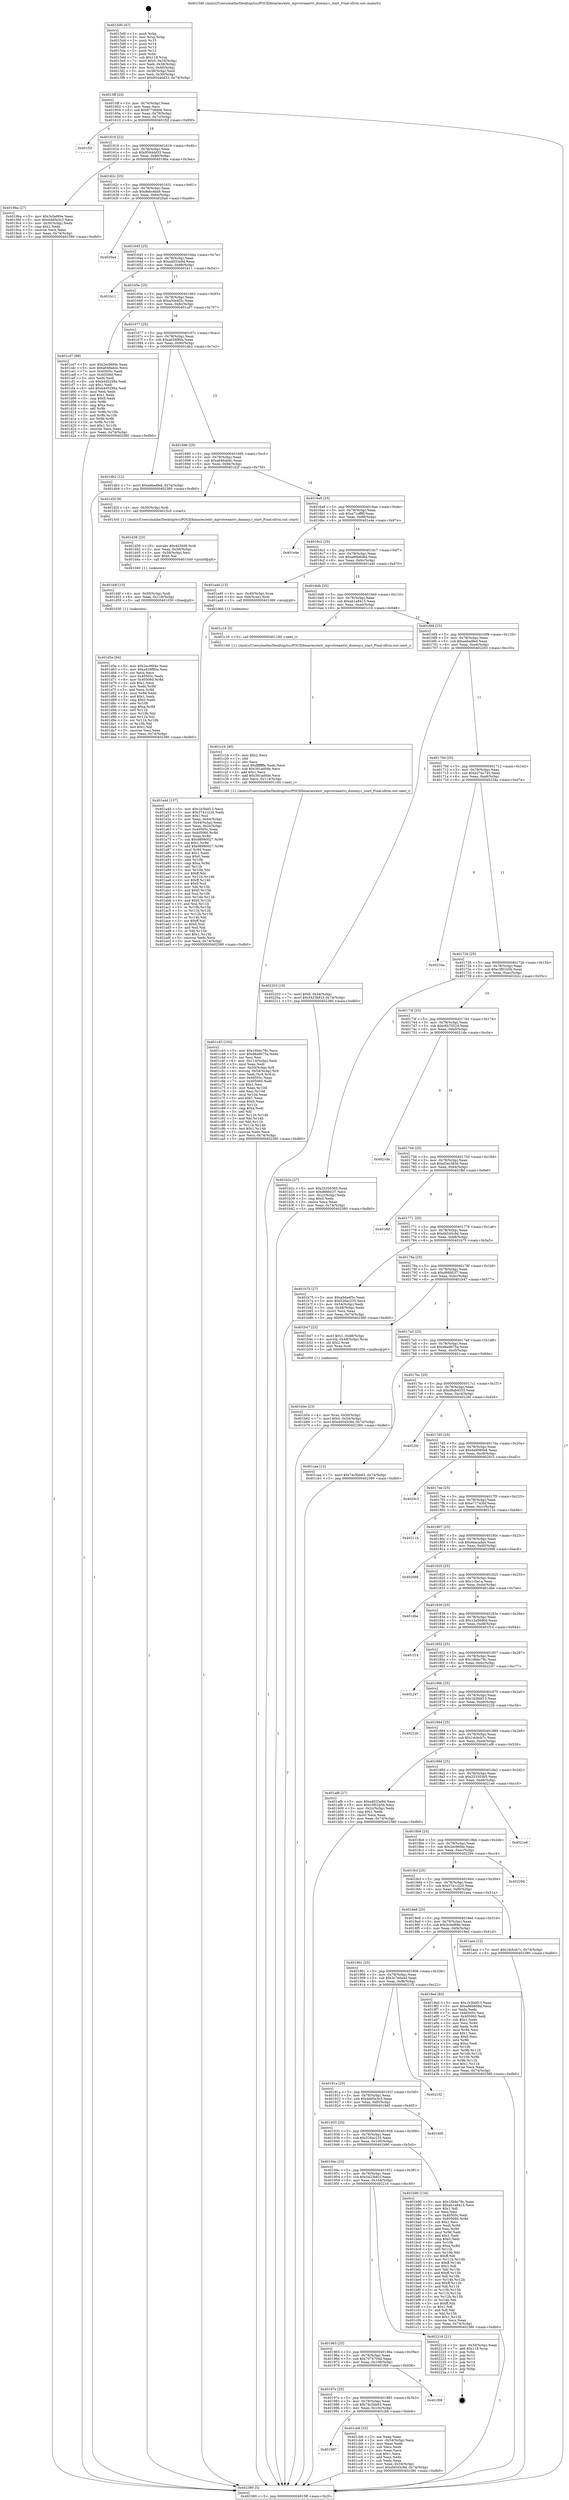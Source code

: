 digraph "0x4015d0" {
  label = "0x4015d0 (/mnt/c/Users/mathe/Desktop/tcc/POCII/binaries/extr_mpvstreamtvi_dummy.c_start_Final-ollvm.out::main(0))"
  labelloc = "t"
  node[shape=record]

  Entry [label="",width=0.3,height=0.3,shape=circle,fillcolor=black,style=filled]
  "0x4015ff" [label="{
     0x4015ff [23]\l
     | [instrs]\l
     &nbsp;&nbsp;0x4015ff \<+3\>: mov -0x74(%rbp),%eax\l
     &nbsp;&nbsp;0x401602 \<+2\>: mov %eax,%ecx\l
     &nbsp;&nbsp;0x401604 \<+6\>: sub $0x877dfd66,%ecx\l
     &nbsp;&nbsp;0x40160a \<+3\>: mov %eax,-0x78(%rbp)\l
     &nbsp;&nbsp;0x40160d \<+3\>: mov %ecx,-0x7c(%rbp)\l
     &nbsp;&nbsp;0x401610 \<+6\>: je 0000000000401f2f \<main+0x95f\>\l
  }"]
  "0x401f2f" [label="{
     0x401f2f\l
  }", style=dashed]
  "0x401616" [label="{
     0x401616 [22]\l
     | [instrs]\l
     &nbsp;&nbsp;0x401616 \<+5\>: jmp 000000000040161b \<main+0x4b\>\l
     &nbsp;&nbsp;0x40161b \<+3\>: mov -0x78(%rbp),%eax\l
     &nbsp;&nbsp;0x40161e \<+5\>: sub $0x9544dd33,%eax\l
     &nbsp;&nbsp;0x401623 \<+3\>: mov %eax,-0x80(%rbp)\l
     &nbsp;&nbsp;0x401626 \<+6\>: je 00000000004019ba \<main+0x3ea\>\l
  }"]
  Exit [label="",width=0.3,height=0.3,shape=circle,fillcolor=black,style=filled,peripheries=2]
  "0x4019ba" [label="{
     0x4019ba [27]\l
     | [instrs]\l
     &nbsp;&nbsp;0x4019ba \<+5\>: mov $0x3c0ef69e,%eax\l
     &nbsp;&nbsp;0x4019bf \<+5\>: mov $0x4dd5e3c3,%ecx\l
     &nbsp;&nbsp;0x4019c4 \<+3\>: mov -0x30(%rbp),%edx\l
     &nbsp;&nbsp;0x4019c7 \<+3\>: cmp $0x2,%edx\l
     &nbsp;&nbsp;0x4019ca \<+3\>: cmovne %ecx,%eax\l
     &nbsp;&nbsp;0x4019cd \<+3\>: mov %eax,-0x74(%rbp)\l
     &nbsp;&nbsp;0x4019d0 \<+5\>: jmp 0000000000402380 \<main+0xdb0\>\l
  }"]
  "0x40162c" [label="{
     0x40162c [25]\l
     | [instrs]\l
     &nbsp;&nbsp;0x40162c \<+5\>: jmp 0000000000401631 \<main+0x61\>\l
     &nbsp;&nbsp;0x401631 \<+3\>: mov -0x78(%rbp),%eax\l
     &nbsp;&nbsp;0x401634 \<+5\>: sub $0x9ebceba9,%eax\l
     &nbsp;&nbsp;0x401639 \<+6\>: mov %eax,-0x84(%rbp)\l
     &nbsp;&nbsp;0x40163f \<+6\>: je 00000000004020a4 \<main+0xad4\>\l
  }"]
  "0x402380" [label="{
     0x402380 [5]\l
     | [instrs]\l
     &nbsp;&nbsp;0x402380 \<+5\>: jmp 00000000004015ff \<main+0x2f\>\l
  }"]
  "0x4015d0" [label="{
     0x4015d0 [47]\l
     | [instrs]\l
     &nbsp;&nbsp;0x4015d0 \<+1\>: push %rbp\l
     &nbsp;&nbsp;0x4015d1 \<+3\>: mov %rsp,%rbp\l
     &nbsp;&nbsp;0x4015d4 \<+2\>: push %r15\l
     &nbsp;&nbsp;0x4015d6 \<+2\>: push %r14\l
     &nbsp;&nbsp;0x4015d8 \<+2\>: push %r13\l
     &nbsp;&nbsp;0x4015da \<+2\>: push %r12\l
     &nbsp;&nbsp;0x4015dc \<+1\>: push %rbx\l
     &nbsp;&nbsp;0x4015dd \<+7\>: sub $0x118,%rsp\l
     &nbsp;&nbsp;0x4015e4 \<+7\>: movl $0x0,-0x34(%rbp)\l
     &nbsp;&nbsp;0x4015eb \<+3\>: mov %edi,-0x38(%rbp)\l
     &nbsp;&nbsp;0x4015ee \<+4\>: mov %rsi,-0x40(%rbp)\l
     &nbsp;&nbsp;0x4015f2 \<+3\>: mov -0x38(%rbp),%edi\l
     &nbsp;&nbsp;0x4015f5 \<+3\>: mov %edi,-0x30(%rbp)\l
     &nbsp;&nbsp;0x4015f8 \<+7\>: movl $0x9544dd33,-0x74(%rbp)\l
  }"]
  "0x401d5e" [label="{
     0x401d5e [84]\l
     | [instrs]\l
     &nbsp;&nbsp;0x401d5e \<+5\>: mov $0x2ec96f4e,%eax\l
     &nbsp;&nbsp;0x401d63 \<+5\>: mov $0xa628f80a,%esi\l
     &nbsp;&nbsp;0x401d68 \<+2\>: xor %ecx,%ecx\l
     &nbsp;&nbsp;0x401d6a \<+7\>: mov 0x40505c,%edx\l
     &nbsp;&nbsp;0x401d71 \<+8\>: mov 0x405060,%r8d\l
     &nbsp;&nbsp;0x401d79 \<+3\>: sub $0x1,%ecx\l
     &nbsp;&nbsp;0x401d7c \<+3\>: mov %edx,%r9d\l
     &nbsp;&nbsp;0x401d7f \<+3\>: add %ecx,%r9d\l
     &nbsp;&nbsp;0x401d82 \<+4\>: imul %r9d,%edx\l
     &nbsp;&nbsp;0x401d86 \<+3\>: and $0x1,%edx\l
     &nbsp;&nbsp;0x401d89 \<+3\>: cmp $0x0,%edx\l
     &nbsp;&nbsp;0x401d8c \<+4\>: sete %r10b\l
     &nbsp;&nbsp;0x401d90 \<+4\>: cmp $0xa,%r8d\l
     &nbsp;&nbsp;0x401d94 \<+4\>: setl %r11b\l
     &nbsp;&nbsp;0x401d98 \<+3\>: mov %r10b,%bl\l
     &nbsp;&nbsp;0x401d9b \<+3\>: and %r11b,%bl\l
     &nbsp;&nbsp;0x401d9e \<+3\>: xor %r11b,%r10b\l
     &nbsp;&nbsp;0x401da1 \<+3\>: or %r10b,%bl\l
     &nbsp;&nbsp;0x401da4 \<+3\>: test $0x1,%bl\l
     &nbsp;&nbsp;0x401da7 \<+3\>: cmovne %esi,%eax\l
     &nbsp;&nbsp;0x401daa \<+3\>: mov %eax,-0x74(%rbp)\l
     &nbsp;&nbsp;0x401dad \<+5\>: jmp 0000000000402380 \<main+0xdb0\>\l
  }"]
  "0x4020a4" [label="{
     0x4020a4\l
  }", style=dashed]
  "0x401645" [label="{
     0x401645 [25]\l
     | [instrs]\l
     &nbsp;&nbsp;0x401645 \<+5\>: jmp 000000000040164a \<main+0x7a\>\l
     &nbsp;&nbsp;0x40164a \<+3\>: mov -0x78(%rbp),%eax\l
     &nbsp;&nbsp;0x40164d \<+5\>: sub $0xa4033e9d,%eax\l
     &nbsp;&nbsp;0x401652 \<+6\>: mov %eax,-0x88(%rbp)\l
     &nbsp;&nbsp;0x401658 \<+6\>: je 0000000000401b11 \<main+0x541\>\l
  }"]
  "0x401d4f" [label="{
     0x401d4f [15]\l
     | [instrs]\l
     &nbsp;&nbsp;0x401d4f \<+4\>: mov -0x50(%rbp),%rdi\l
     &nbsp;&nbsp;0x401d53 \<+6\>: mov %eax,-0x118(%rbp)\l
     &nbsp;&nbsp;0x401d59 \<+5\>: call 0000000000401030 \<free@plt\>\l
     | [calls]\l
     &nbsp;&nbsp;0x401030 \{1\} (unknown)\l
  }"]
  "0x401b11" [label="{
     0x401b11\l
  }", style=dashed]
  "0x40165e" [label="{
     0x40165e [25]\l
     | [instrs]\l
     &nbsp;&nbsp;0x40165e \<+5\>: jmp 0000000000401663 \<main+0x93\>\l
     &nbsp;&nbsp;0x401663 \<+3\>: mov -0x78(%rbp),%eax\l
     &nbsp;&nbsp;0x401666 \<+5\>: sub $0xa5da4f3c,%eax\l
     &nbsp;&nbsp;0x40166b \<+6\>: mov %eax,-0x8c(%rbp)\l
     &nbsp;&nbsp;0x401671 \<+6\>: je 0000000000401cd7 \<main+0x707\>\l
  }"]
  "0x401d38" [label="{
     0x401d38 [23]\l
     | [instrs]\l
     &nbsp;&nbsp;0x401d38 \<+10\>: movabs $0x4030d6,%rdi\l
     &nbsp;&nbsp;0x401d42 \<+3\>: mov %eax,-0x58(%rbp)\l
     &nbsp;&nbsp;0x401d45 \<+3\>: mov -0x58(%rbp),%esi\l
     &nbsp;&nbsp;0x401d48 \<+2\>: mov $0x0,%al\l
     &nbsp;&nbsp;0x401d4a \<+5\>: call 0000000000401040 \<printf@plt\>\l
     | [calls]\l
     &nbsp;&nbsp;0x401040 \{1\} (unknown)\l
  }"]
  "0x401cd7" [label="{
     0x401cd7 [88]\l
     | [instrs]\l
     &nbsp;&nbsp;0x401cd7 \<+5\>: mov $0x2ec96f4e,%eax\l
     &nbsp;&nbsp;0x401cdc \<+5\>: mov $0xa646abdc,%ecx\l
     &nbsp;&nbsp;0x401ce1 \<+7\>: mov 0x40505c,%edx\l
     &nbsp;&nbsp;0x401ce8 \<+7\>: mov 0x405060,%esi\l
     &nbsp;&nbsp;0x401cef \<+2\>: mov %edx,%edi\l
     &nbsp;&nbsp;0x401cf1 \<+6\>: sub $0xb4d5298a,%edi\l
     &nbsp;&nbsp;0x401cf7 \<+3\>: sub $0x1,%edi\l
     &nbsp;&nbsp;0x401cfa \<+6\>: add $0xb4d5298a,%edi\l
     &nbsp;&nbsp;0x401d00 \<+3\>: imul %edi,%edx\l
     &nbsp;&nbsp;0x401d03 \<+3\>: and $0x1,%edx\l
     &nbsp;&nbsp;0x401d06 \<+3\>: cmp $0x0,%edx\l
     &nbsp;&nbsp;0x401d09 \<+4\>: sete %r8b\l
     &nbsp;&nbsp;0x401d0d \<+3\>: cmp $0xa,%esi\l
     &nbsp;&nbsp;0x401d10 \<+4\>: setl %r9b\l
     &nbsp;&nbsp;0x401d14 \<+3\>: mov %r8b,%r10b\l
     &nbsp;&nbsp;0x401d17 \<+3\>: and %r9b,%r10b\l
     &nbsp;&nbsp;0x401d1a \<+3\>: xor %r9b,%r8b\l
     &nbsp;&nbsp;0x401d1d \<+3\>: or %r8b,%r10b\l
     &nbsp;&nbsp;0x401d20 \<+4\>: test $0x1,%r10b\l
     &nbsp;&nbsp;0x401d24 \<+3\>: cmovne %ecx,%eax\l
     &nbsp;&nbsp;0x401d27 \<+3\>: mov %eax,-0x74(%rbp)\l
     &nbsp;&nbsp;0x401d2a \<+5\>: jmp 0000000000402380 \<main+0xdb0\>\l
  }"]
  "0x401677" [label="{
     0x401677 [25]\l
     | [instrs]\l
     &nbsp;&nbsp;0x401677 \<+5\>: jmp 000000000040167c \<main+0xac\>\l
     &nbsp;&nbsp;0x40167c \<+3\>: mov -0x78(%rbp),%eax\l
     &nbsp;&nbsp;0x40167f \<+5\>: sub $0xa628f80a,%eax\l
     &nbsp;&nbsp;0x401684 \<+6\>: mov %eax,-0x90(%rbp)\l
     &nbsp;&nbsp;0x40168a \<+6\>: je 0000000000401db2 \<main+0x7e2\>\l
  }"]
  "0x401997" [label="{
     0x401997\l
  }", style=dashed]
  "0x401db2" [label="{
     0x401db2 [12]\l
     | [instrs]\l
     &nbsp;&nbsp;0x401db2 \<+7\>: movl $0xaebadfed,-0x74(%rbp)\l
     &nbsp;&nbsp;0x401db9 \<+5\>: jmp 0000000000402380 \<main+0xdb0\>\l
  }"]
  "0x401690" [label="{
     0x401690 [25]\l
     | [instrs]\l
     &nbsp;&nbsp;0x401690 \<+5\>: jmp 0000000000401695 \<main+0xc5\>\l
     &nbsp;&nbsp;0x401695 \<+3\>: mov -0x78(%rbp),%eax\l
     &nbsp;&nbsp;0x401698 \<+5\>: sub $0xa646abdc,%eax\l
     &nbsp;&nbsp;0x40169d \<+6\>: mov %eax,-0x94(%rbp)\l
     &nbsp;&nbsp;0x4016a3 \<+6\>: je 0000000000401d2f \<main+0x75f\>\l
  }"]
  "0x401cb6" [label="{
     0x401cb6 [33]\l
     | [instrs]\l
     &nbsp;&nbsp;0x401cb6 \<+2\>: xor %eax,%eax\l
     &nbsp;&nbsp;0x401cb8 \<+3\>: mov -0x54(%rbp),%ecx\l
     &nbsp;&nbsp;0x401cbb \<+2\>: mov %eax,%edx\l
     &nbsp;&nbsp;0x401cbd \<+2\>: sub %ecx,%edx\l
     &nbsp;&nbsp;0x401cbf \<+2\>: mov %eax,%ecx\l
     &nbsp;&nbsp;0x401cc1 \<+3\>: sub $0x1,%ecx\l
     &nbsp;&nbsp;0x401cc4 \<+2\>: add %ecx,%edx\l
     &nbsp;&nbsp;0x401cc6 \<+2\>: sub %edx,%eax\l
     &nbsp;&nbsp;0x401cc8 \<+3\>: mov %eax,-0x54(%rbp)\l
     &nbsp;&nbsp;0x401ccb \<+7\>: movl $0xd4545c9d,-0x74(%rbp)\l
     &nbsp;&nbsp;0x401cd2 \<+5\>: jmp 0000000000402380 \<main+0xdb0\>\l
  }"]
  "0x401d2f" [label="{
     0x401d2f [9]\l
     | [instrs]\l
     &nbsp;&nbsp;0x401d2f \<+4\>: mov -0x50(%rbp),%rdi\l
     &nbsp;&nbsp;0x401d33 \<+5\>: call 00000000004015c0 \<start\>\l
     | [calls]\l
     &nbsp;&nbsp;0x4015c0 \{1\} (/mnt/c/Users/mathe/Desktop/tcc/POCII/binaries/extr_mpvstreamtvi_dummy.c_start_Final-ollvm.out::start)\l
  }"]
  "0x4016a9" [label="{
     0x4016a9 [25]\l
     | [instrs]\l
     &nbsp;&nbsp;0x4016a9 \<+5\>: jmp 00000000004016ae \<main+0xde\>\l
     &nbsp;&nbsp;0x4016ae \<+3\>: mov -0x78(%rbp),%eax\l
     &nbsp;&nbsp;0x4016b1 \<+5\>: sub $0xa71eff8f,%eax\l
     &nbsp;&nbsp;0x4016b6 \<+6\>: mov %eax,-0x98(%rbp)\l
     &nbsp;&nbsp;0x4016bc \<+6\>: je 0000000000401e4e \<main+0x87e\>\l
  }"]
  "0x40197e" [label="{
     0x40197e [25]\l
     | [instrs]\l
     &nbsp;&nbsp;0x40197e \<+5\>: jmp 0000000000401983 \<main+0x3b3\>\l
     &nbsp;&nbsp;0x401983 \<+3\>: mov -0x78(%rbp),%eax\l
     &nbsp;&nbsp;0x401986 \<+5\>: sub $0x74c5bb93,%eax\l
     &nbsp;&nbsp;0x40198b \<+6\>: mov %eax,-0x10c(%rbp)\l
     &nbsp;&nbsp;0x401991 \<+6\>: je 0000000000401cb6 \<main+0x6e6\>\l
  }"]
  "0x401e4e" [label="{
     0x401e4e\l
  }", style=dashed]
  "0x4016c2" [label="{
     0x4016c2 [25]\l
     | [instrs]\l
     &nbsp;&nbsp;0x4016c2 \<+5\>: jmp 00000000004016c7 \<main+0xf7\>\l
     &nbsp;&nbsp;0x4016c7 \<+3\>: mov -0x78(%rbp),%eax\l
     &nbsp;&nbsp;0x4016ca \<+5\>: sub $0xa86b608d,%eax\l
     &nbsp;&nbsp;0x4016cf \<+6\>: mov %eax,-0x9c(%rbp)\l
     &nbsp;&nbsp;0x4016d5 \<+6\>: je 0000000000401a40 \<main+0x470\>\l
  }"]
  "0x401f08" [label="{
     0x401f08\l
  }", style=dashed]
  "0x401a40" [label="{
     0x401a40 [13]\l
     | [instrs]\l
     &nbsp;&nbsp;0x401a40 \<+4\>: mov -0x40(%rbp),%rax\l
     &nbsp;&nbsp;0x401a44 \<+4\>: mov 0x8(%rax),%rdi\l
     &nbsp;&nbsp;0x401a48 \<+5\>: call 0000000000401060 \<atoi@plt\>\l
     | [calls]\l
     &nbsp;&nbsp;0x401060 \{1\} (unknown)\l
  }"]
  "0x4016db" [label="{
     0x4016db [25]\l
     | [instrs]\l
     &nbsp;&nbsp;0x4016db \<+5\>: jmp 00000000004016e0 \<main+0x110\>\l
     &nbsp;&nbsp;0x4016e0 \<+3\>: mov -0x78(%rbp),%eax\l
     &nbsp;&nbsp;0x4016e3 \<+5\>: sub $0xab1e8415,%eax\l
     &nbsp;&nbsp;0x4016e8 \<+6\>: mov %eax,-0xa0(%rbp)\l
     &nbsp;&nbsp;0x4016ee \<+6\>: je 0000000000401c16 \<main+0x646\>\l
  }"]
  "0x401965" [label="{
     0x401965 [25]\l
     | [instrs]\l
     &nbsp;&nbsp;0x401965 \<+5\>: jmp 000000000040196a \<main+0x39a\>\l
     &nbsp;&nbsp;0x40196a \<+3\>: mov -0x78(%rbp),%eax\l
     &nbsp;&nbsp;0x40196d \<+5\>: sub $0x7074704d,%eax\l
     &nbsp;&nbsp;0x401972 \<+6\>: mov %eax,-0x108(%rbp)\l
     &nbsp;&nbsp;0x401978 \<+6\>: je 0000000000401f08 \<main+0x938\>\l
  }"]
  "0x401c16" [label="{
     0x401c16 [5]\l
     | [instrs]\l
     &nbsp;&nbsp;0x401c16 \<+5\>: call 0000000000401160 \<next_i\>\l
     | [calls]\l
     &nbsp;&nbsp;0x401160 \{1\} (/mnt/c/Users/mathe/Desktop/tcc/POCII/binaries/extr_mpvstreamtvi_dummy.c_start_Final-ollvm.out::next_i)\l
  }"]
  "0x4016f4" [label="{
     0x4016f4 [25]\l
     | [instrs]\l
     &nbsp;&nbsp;0x4016f4 \<+5\>: jmp 00000000004016f9 \<main+0x129\>\l
     &nbsp;&nbsp;0x4016f9 \<+3\>: mov -0x78(%rbp),%eax\l
     &nbsp;&nbsp;0x4016fc \<+5\>: sub $0xaebadfed,%eax\l
     &nbsp;&nbsp;0x401701 \<+6\>: mov %eax,-0xa4(%rbp)\l
     &nbsp;&nbsp;0x401707 \<+6\>: je 0000000000402203 \<main+0xc33\>\l
  }"]
  "0x402216" [label="{
     0x402216 [21]\l
     | [instrs]\l
     &nbsp;&nbsp;0x402216 \<+3\>: mov -0x34(%rbp),%eax\l
     &nbsp;&nbsp;0x402219 \<+7\>: add $0x118,%rsp\l
     &nbsp;&nbsp;0x402220 \<+1\>: pop %rbx\l
     &nbsp;&nbsp;0x402221 \<+2\>: pop %r12\l
     &nbsp;&nbsp;0x402223 \<+2\>: pop %r13\l
     &nbsp;&nbsp;0x402225 \<+2\>: pop %r14\l
     &nbsp;&nbsp;0x402227 \<+2\>: pop %r15\l
     &nbsp;&nbsp;0x402229 \<+1\>: pop %rbp\l
     &nbsp;&nbsp;0x40222a \<+1\>: ret\l
  }"]
  "0x402203" [label="{
     0x402203 [19]\l
     | [instrs]\l
     &nbsp;&nbsp;0x402203 \<+7\>: movl $0x0,-0x34(%rbp)\l
     &nbsp;&nbsp;0x40220a \<+7\>: movl $0x5423b81f,-0x74(%rbp)\l
     &nbsp;&nbsp;0x402211 \<+5\>: jmp 0000000000402380 \<main+0xdb0\>\l
  }"]
  "0x40170d" [label="{
     0x40170d [25]\l
     | [instrs]\l
     &nbsp;&nbsp;0x40170d \<+5\>: jmp 0000000000401712 \<main+0x142\>\l
     &nbsp;&nbsp;0x401712 \<+3\>: mov -0x78(%rbp),%eax\l
     &nbsp;&nbsp;0x401715 \<+5\>: sub $0xb27ec745,%eax\l
     &nbsp;&nbsp;0x40171a \<+6\>: mov %eax,-0xa8(%rbp)\l
     &nbsp;&nbsp;0x401720 \<+6\>: je 000000000040234a \<main+0xd7a\>\l
  }"]
  "0x401c43" [label="{
     0x401c43 [103]\l
     | [instrs]\l
     &nbsp;&nbsp;0x401c43 \<+5\>: mov $0x16bbc78c,%ecx\l
     &nbsp;&nbsp;0x401c48 \<+5\>: mov $0xd6a9075a,%edx\l
     &nbsp;&nbsp;0x401c4d \<+2\>: xor %esi,%esi\l
     &nbsp;&nbsp;0x401c4f \<+6\>: mov -0x114(%rbp),%edi\l
     &nbsp;&nbsp;0x401c55 \<+3\>: imul %eax,%edi\l
     &nbsp;&nbsp;0x401c58 \<+4\>: mov -0x50(%rbp),%r8\l
     &nbsp;&nbsp;0x401c5c \<+4\>: movslq -0x54(%rbp),%r9\l
     &nbsp;&nbsp;0x401c60 \<+4\>: mov %edi,(%r8,%r9,4)\l
     &nbsp;&nbsp;0x401c64 \<+7\>: mov 0x40505c,%eax\l
     &nbsp;&nbsp;0x401c6b \<+7\>: mov 0x405060,%edi\l
     &nbsp;&nbsp;0x401c72 \<+3\>: sub $0x1,%esi\l
     &nbsp;&nbsp;0x401c75 \<+3\>: mov %eax,%r10d\l
     &nbsp;&nbsp;0x401c78 \<+3\>: add %esi,%r10d\l
     &nbsp;&nbsp;0x401c7b \<+4\>: imul %r10d,%eax\l
     &nbsp;&nbsp;0x401c7f \<+3\>: and $0x1,%eax\l
     &nbsp;&nbsp;0x401c82 \<+3\>: cmp $0x0,%eax\l
     &nbsp;&nbsp;0x401c85 \<+4\>: sete %r11b\l
     &nbsp;&nbsp;0x401c89 \<+3\>: cmp $0xa,%edi\l
     &nbsp;&nbsp;0x401c8c \<+3\>: setl %bl\l
     &nbsp;&nbsp;0x401c8f \<+3\>: mov %r11b,%r14b\l
     &nbsp;&nbsp;0x401c92 \<+3\>: and %bl,%r14b\l
     &nbsp;&nbsp;0x401c95 \<+3\>: xor %bl,%r11b\l
     &nbsp;&nbsp;0x401c98 \<+3\>: or %r11b,%r14b\l
     &nbsp;&nbsp;0x401c9b \<+4\>: test $0x1,%r14b\l
     &nbsp;&nbsp;0x401c9f \<+3\>: cmovne %edx,%ecx\l
     &nbsp;&nbsp;0x401ca2 \<+3\>: mov %ecx,-0x74(%rbp)\l
     &nbsp;&nbsp;0x401ca5 \<+5\>: jmp 0000000000402380 \<main+0xdb0\>\l
  }"]
  "0x40234a" [label="{
     0x40234a\l
  }", style=dashed]
  "0x401726" [label="{
     0x401726 [25]\l
     | [instrs]\l
     &nbsp;&nbsp;0x401726 \<+5\>: jmp 000000000040172b \<main+0x15b\>\l
     &nbsp;&nbsp;0x40172b \<+3\>: mov -0x78(%rbp),%eax\l
     &nbsp;&nbsp;0x40172e \<+5\>: sub $0xc3f01b5b,%eax\l
     &nbsp;&nbsp;0x401733 \<+6\>: mov %eax,-0xac(%rbp)\l
     &nbsp;&nbsp;0x401739 \<+6\>: je 0000000000401b2c \<main+0x55c\>\l
  }"]
  "0x401c1b" [label="{
     0x401c1b [40]\l
     | [instrs]\l
     &nbsp;&nbsp;0x401c1b \<+5\>: mov $0x2,%ecx\l
     &nbsp;&nbsp;0x401c20 \<+1\>: cltd\l
     &nbsp;&nbsp;0x401c21 \<+2\>: idiv %ecx\l
     &nbsp;&nbsp;0x401c23 \<+6\>: imul $0xfffffffe,%edx,%ecx\l
     &nbsp;&nbsp;0x401c29 \<+6\>: sub $0x391ad0de,%ecx\l
     &nbsp;&nbsp;0x401c2f \<+3\>: add $0x1,%ecx\l
     &nbsp;&nbsp;0x401c32 \<+6\>: add $0x391ad0de,%ecx\l
     &nbsp;&nbsp;0x401c38 \<+6\>: mov %ecx,-0x114(%rbp)\l
     &nbsp;&nbsp;0x401c3e \<+5\>: call 0000000000401160 \<next_i\>\l
     | [calls]\l
     &nbsp;&nbsp;0x401160 \{1\} (/mnt/c/Users/mathe/Desktop/tcc/POCII/binaries/extr_mpvstreamtvi_dummy.c_start_Final-ollvm.out::next_i)\l
  }"]
  "0x401b2c" [label="{
     0x401b2c [27]\l
     | [instrs]\l
     &nbsp;&nbsp;0x401b2c \<+5\>: mov $0x25350365,%eax\l
     &nbsp;&nbsp;0x401b31 \<+5\>: mov $0xd66fd1f7,%ecx\l
     &nbsp;&nbsp;0x401b36 \<+3\>: mov -0x2c(%rbp),%edx\l
     &nbsp;&nbsp;0x401b39 \<+3\>: cmp $0x0,%edx\l
     &nbsp;&nbsp;0x401b3c \<+3\>: cmove %ecx,%eax\l
     &nbsp;&nbsp;0x401b3f \<+3\>: mov %eax,-0x74(%rbp)\l
     &nbsp;&nbsp;0x401b42 \<+5\>: jmp 0000000000402380 \<main+0xdb0\>\l
  }"]
  "0x40173f" [label="{
     0x40173f [25]\l
     | [instrs]\l
     &nbsp;&nbsp;0x40173f \<+5\>: jmp 0000000000401744 \<main+0x174\>\l
     &nbsp;&nbsp;0x401744 \<+3\>: mov -0x78(%rbp),%eax\l
     &nbsp;&nbsp;0x401747 \<+5\>: sub $0xc6b70524,%eax\l
     &nbsp;&nbsp;0x40174c \<+6\>: mov %eax,-0xb0(%rbp)\l
     &nbsp;&nbsp;0x401752 \<+6\>: je 00000000004021da \<main+0xc0a\>\l
  }"]
  "0x40194c" [label="{
     0x40194c [25]\l
     | [instrs]\l
     &nbsp;&nbsp;0x40194c \<+5\>: jmp 0000000000401951 \<main+0x381\>\l
     &nbsp;&nbsp;0x401951 \<+3\>: mov -0x78(%rbp),%eax\l
     &nbsp;&nbsp;0x401954 \<+5\>: sub $0x5423b81f,%eax\l
     &nbsp;&nbsp;0x401959 \<+6\>: mov %eax,-0x104(%rbp)\l
     &nbsp;&nbsp;0x40195f \<+6\>: je 0000000000402216 \<main+0xc46\>\l
  }"]
  "0x4021da" [label="{
     0x4021da\l
  }", style=dashed]
  "0x401758" [label="{
     0x401758 [25]\l
     | [instrs]\l
     &nbsp;&nbsp;0x401758 \<+5\>: jmp 000000000040175d \<main+0x18d\>\l
     &nbsp;&nbsp;0x40175d \<+3\>: mov -0x78(%rbp),%eax\l
     &nbsp;&nbsp;0x401760 \<+5\>: sub $0xd3ec3830,%eax\l
     &nbsp;&nbsp;0x401765 \<+6\>: mov %eax,-0xb4(%rbp)\l
     &nbsp;&nbsp;0x40176b \<+6\>: je 0000000000401fbf \<main+0x9ef\>\l
  }"]
  "0x401b90" [label="{
     0x401b90 [134]\l
     | [instrs]\l
     &nbsp;&nbsp;0x401b90 \<+5\>: mov $0x16bbc78c,%eax\l
     &nbsp;&nbsp;0x401b95 \<+5\>: mov $0xab1e8415,%ecx\l
     &nbsp;&nbsp;0x401b9a \<+2\>: mov $0x1,%dl\l
     &nbsp;&nbsp;0x401b9c \<+2\>: xor %esi,%esi\l
     &nbsp;&nbsp;0x401b9e \<+7\>: mov 0x40505c,%edi\l
     &nbsp;&nbsp;0x401ba5 \<+8\>: mov 0x405060,%r8d\l
     &nbsp;&nbsp;0x401bad \<+3\>: sub $0x1,%esi\l
     &nbsp;&nbsp;0x401bb0 \<+3\>: mov %edi,%r9d\l
     &nbsp;&nbsp;0x401bb3 \<+3\>: add %esi,%r9d\l
     &nbsp;&nbsp;0x401bb6 \<+4\>: imul %r9d,%edi\l
     &nbsp;&nbsp;0x401bba \<+3\>: and $0x1,%edi\l
     &nbsp;&nbsp;0x401bbd \<+3\>: cmp $0x0,%edi\l
     &nbsp;&nbsp;0x401bc0 \<+4\>: sete %r10b\l
     &nbsp;&nbsp;0x401bc4 \<+4\>: cmp $0xa,%r8d\l
     &nbsp;&nbsp;0x401bc8 \<+4\>: setl %r11b\l
     &nbsp;&nbsp;0x401bcc \<+3\>: mov %r10b,%bl\l
     &nbsp;&nbsp;0x401bcf \<+3\>: xor $0xff,%bl\l
     &nbsp;&nbsp;0x401bd2 \<+3\>: mov %r11b,%r14b\l
     &nbsp;&nbsp;0x401bd5 \<+4\>: xor $0xff,%r14b\l
     &nbsp;&nbsp;0x401bd9 \<+3\>: xor $0x1,%dl\l
     &nbsp;&nbsp;0x401bdc \<+3\>: mov %bl,%r15b\l
     &nbsp;&nbsp;0x401bdf \<+4\>: and $0xff,%r15b\l
     &nbsp;&nbsp;0x401be3 \<+3\>: and %dl,%r10b\l
     &nbsp;&nbsp;0x401be6 \<+3\>: mov %r14b,%r12b\l
     &nbsp;&nbsp;0x401be9 \<+4\>: and $0xff,%r12b\l
     &nbsp;&nbsp;0x401bed \<+3\>: and %dl,%r11b\l
     &nbsp;&nbsp;0x401bf0 \<+3\>: or %r10b,%r15b\l
     &nbsp;&nbsp;0x401bf3 \<+3\>: or %r11b,%r12b\l
     &nbsp;&nbsp;0x401bf6 \<+3\>: xor %r12b,%r15b\l
     &nbsp;&nbsp;0x401bf9 \<+3\>: or %r14b,%bl\l
     &nbsp;&nbsp;0x401bfc \<+3\>: xor $0xff,%bl\l
     &nbsp;&nbsp;0x401bff \<+3\>: or $0x1,%dl\l
     &nbsp;&nbsp;0x401c02 \<+2\>: and %dl,%bl\l
     &nbsp;&nbsp;0x401c04 \<+3\>: or %bl,%r15b\l
     &nbsp;&nbsp;0x401c07 \<+4\>: test $0x1,%r15b\l
     &nbsp;&nbsp;0x401c0b \<+3\>: cmovne %ecx,%eax\l
     &nbsp;&nbsp;0x401c0e \<+3\>: mov %eax,-0x74(%rbp)\l
     &nbsp;&nbsp;0x401c11 \<+5\>: jmp 0000000000402380 \<main+0xdb0\>\l
  }"]
  "0x401fbf" [label="{
     0x401fbf\l
  }", style=dashed]
  "0x401771" [label="{
     0x401771 [25]\l
     | [instrs]\l
     &nbsp;&nbsp;0x401771 \<+5\>: jmp 0000000000401776 \<main+0x1a6\>\l
     &nbsp;&nbsp;0x401776 \<+3\>: mov -0x78(%rbp),%eax\l
     &nbsp;&nbsp;0x401779 \<+5\>: sub $0xd4545c9d,%eax\l
     &nbsp;&nbsp;0x40177e \<+6\>: mov %eax,-0xb8(%rbp)\l
     &nbsp;&nbsp;0x401784 \<+6\>: je 0000000000401b75 \<main+0x5a5\>\l
  }"]
  "0x401933" [label="{
     0x401933 [25]\l
     | [instrs]\l
     &nbsp;&nbsp;0x401933 \<+5\>: jmp 0000000000401938 \<main+0x368\>\l
     &nbsp;&nbsp;0x401938 \<+3\>: mov -0x78(%rbp),%eax\l
     &nbsp;&nbsp;0x40193b \<+5\>: sub $0x526ac235,%eax\l
     &nbsp;&nbsp;0x401940 \<+6\>: mov %eax,-0x100(%rbp)\l
     &nbsp;&nbsp;0x401946 \<+6\>: je 0000000000401b90 \<main+0x5c0\>\l
  }"]
  "0x401b75" [label="{
     0x401b75 [27]\l
     | [instrs]\l
     &nbsp;&nbsp;0x401b75 \<+5\>: mov $0xa5da4f3c,%eax\l
     &nbsp;&nbsp;0x401b7a \<+5\>: mov $0x526ac235,%ecx\l
     &nbsp;&nbsp;0x401b7f \<+3\>: mov -0x54(%rbp),%edx\l
     &nbsp;&nbsp;0x401b82 \<+3\>: cmp -0x48(%rbp),%edx\l
     &nbsp;&nbsp;0x401b85 \<+3\>: cmovl %ecx,%eax\l
     &nbsp;&nbsp;0x401b88 \<+3\>: mov %eax,-0x74(%rbp)\l
     &nbsp;&nbsp;0x401b8b \<+5\>: jmp 0000000000402380 \<main+0xdb0\>\l
  }"]
  "0x40178a" [label="{
     0x40178a [25]\l
     | [instrs]\l
     &nbsp;&nbsp;0x40178a \<+5\>: jmp 000000000040178f \<main+0x1bf\>\l
     &nbsp;&nbsp;0x40178f \<+3\>: mov -0x78(%rbp),%eax\l
     &nbsp;&nbsp;0x401792 \<+5\>: sub $0xd66fd1f7,%eax\l
     &nbsp;&nbsp;0x401797 \<+6\>: mov %eax,-0xbc(%rbp)\l
     &nbsp;&nbsp;0x40179d \<+6\>: je 0000000000401b47 \<main+0x577\>\l
  }"]
  "0x4019d5" [label="{
     0x4019d5\l
  }", style=dashed]
  "0x401b47" [label="{
     0x401b47 [23]\l
     | [instrs]\l
     &nbsp;&nbsp;0x401b47 \<+7\>: movl $0x1,-0x48(%rbp)\l
     &nbsp;&nbsp;0x401b4e \<+4\>: movslq -0x48(%rbp),%rax\l
     &nbsp;&nbsp;0x401b52 \<+4\>: shl $0x2,%rax\l
     &nbsp;&nbsp;0x401b56 \<+3\>: mov %rax,%rdi\l
     &nbsp;&nbsp;0x401b59 \<+5\>: call 0000000000401050 \<malloc@plt\>\l
     | [calls]\l
     &nbsp;&nbsp;0x401050 \{1\} (unknown)\l
  }"]
  "0x4017a3" [label="{
     0x4017a3 [25]\l
     | [instrs]\l
     &nbsp;&nbsp;0x4017a3 \<+5\>: jmp 00000000004017a8 \<main+0x1d8\>\l
     &nbsp;&nbsp;0x4017a8 \<+3\>: mov -0x78(%rbp),%eax\l
     &nbsp;&nbsp;0x4017ab \<+5\>: sub $0xd6a9075a,%eax\l
     &nbsp;&nbsp;0x4017b0 \<+6\>: mov %eax,-0xc0(%rbp)\l
     &nbsp;&nbsp;0x4017b6 \<+6\>: je 0000000000401caa \<main+0x6da\>\l
  }"]
  "0x40191a" [label="{
     0x40191a [25]\l
     | [instrs]\l
     &nbsp;&nbsp;0x40191a \<+5\>: jmp 000000000040191f \<main+0x34f\>\l
     &nbsp;&nbsp;0x40191f \<+3\>: mov -0x78(%rbp),%eax\l
     &nbsp;&nbsp;0x401922 \<+5\>: sub $0x4dd5e3c3,%eax\l
     &nbsp;&nbsp;0x401927 \<+6\>: mov %eax,-0xfc(%rbp)\l
     &nbsp;&nbsp;0x40192d \<+6\>: je 00000000004019d5 \<main+0x405\>\l
  }"]
  "0x401caa" [label="{
     0x401caa [12]\l
     | [instrs]\l
     &nbsp;&nbsp;0x401caa \<+7\>: movl $0x74c5bb93,-0x74(%rbp)\l
     &nbsp;&nbsp;0x401cb1 \<+5\>: jmp 0000000000402380 \<main+0xdb0\>\l
  }"]
  "0x4017bc" [label="{
     0x4017bc [25]\l
     | [instrs]\l
     &nbsp;&nbsp;0x4017bc \<+5\>: jmp 00000000004017c1 \<main+0x1f1\>\l
     &nbsp;&nbsp;0x4017c1 \<+3\>: mov -0x78(%rbp),%eax\l
     &nbsp;&nbsp;0x4017c4 \<+5\>: sub $0xd8ab4533,%eax\l
     &nbsp;&nbsp;0x4017c9 \<+6\>: mov %eax,-0xc4(%rbp)\l
     &nbsp;&nbsp;0x4017cf \<+6\>: je 00000000004022fd \<main+0xd2d\>\l
  }"]
  "0x4021f2" [label="{
     0x4021f2\l
  }", style=dashed]
  "0x4022fd" [label="{
     0x4022fd\l
  }", style=dashed]
  "0x4017d5" [label="{
     0x4017d5 [25]\l
     | [instrs]\l
     &nbsp;&nbsp;0x4017d5 \<+5\>: jmp 00000000004017da \<main+0x20a\>\l
     &nbsp;&nbsp;0x4017da \<+3\>: mov -0x78(%rbp),%eax\l
     &nbsp;&nbsp;0x4017dd \<+5\>: sub $0xda9080b8,%eax\l
     &nbsp;&nbsp;0x4017e2 \<+6\>: mov %eax,-0xc8(%rbp)\l
     &nbsp;&nbsp;0x4017e8 \<+6\>: je 00000000004020c3 \<main+0xaf3\>\l
  }"]
  "0x401b5e" [label="{
     0x401b5e [23]\l
     | [instrs]\l
     &nbsp;&nbsp;0x401b5e \<+4\>: mov %rax,-0x50(%rbp)\l
     &nbsp;&nbsp;0x401b62 \<+7\>: movl $0x0,-0x54(%rbp)\l
     &nbsp;&nbsp;0x401b69 \<+7\>: movl $0xd4545c9d,-0x74(%rbp)\l
     &nbsp;&nbsp;0x401b70 \<+5\>: jmp 0000000000402380 \<main+0xdb0\>\l
  }"]
  "0x4020c3" [label="{
     0x4020c3\l
  }", style=dashed]
  "0x4017ee" [label="{
     0x4017ee [25]\l
     | [instrs]\l
     &nbsp;&nbsp;0x4017ee \<+5\>: jmp 00000000004017f3 \<main+0x223\>\l
     &nbsp;&nbsp;0x4017f3 \<+3\>: mov -0x78(%rbp),%eax\l
     &nbsp;&nbsp;0x4017f6 \<+5\>: sub $0xe71743bf,%eax\l
     &nbsp;&nbsp;0x4017fb \<+6\>: mov %eax,-0xcc(%rbp)\l
     &nbsp;&nbsp;0x401801 \<+6\>: je 000000000040211b \<main+0xb4b\>\l
  }"]
  "0x401a4d" [label="{
     0x401a4d [157]\l
     | [instrs]\l
     &nbsp;&nbsp;0x401a4d \<+5\>: mov $0x1b3bbf13,%ecx\l
     &nbsp;&nbsp;0x401a52 \<+5\>: mov $0x3741c220,%edx\l
     &nbsp;&nbsp;0x401a57 \<+3\>: mov $0x1,%sil\l
     &nbsp;&nbsp;0x401a5a \<+3\>: mov %eax,-0x44(%rbp)\l
     &nbsp;&nbsp;0x401a5d \<+3\>: mov -0x44(%rbp),%eax\l
     &nbsp;&nbsp;0x401a60 \<+3\>: mov %eax,-0x2c(%rbp)\l
     &nbsp;&nbsp;0x401a63 \<+7\>: mov 0x40505c,%eax\l
     &nbsp;&nbsp;0x401a6a \<+8\>: mov 0x405060,%r8d\l
     &nbsp;&nbsp;0x401a72 \<+3\>: mov %eax,%r9d\l
     &nbsp;&nbsp;0x401a75 \<+7\>: sub $0x98990027,%r9d\l
     &nbsp;&nbsp;0x401a7c \<+4\>: sub $0x1,%r9d\l
     &nbsp;&nbsp;0x401a80 \<+7\>: add $0x98990027,%r9d\l
     &nbsp;&nbsp;0x401a87 \<+4\>: imul %r9d,%eax\l
     &nbsp;&nbsp;0x401a8b \<+3\>: and $0x1,%eax\l
     &nbsp;&nbsp;0x401a8e \<+3\>: cmp $0x0,%eax\l
     &nbsp;&nbsp;0x401a91 \<+4\>: sete %r10b\l
     &nbsp;&nbsp;0x401a95 \<+4\>: cmp $0xa,%r8d\l
     &nbsp;&nbsp;0x401a99 \<+4\>: setl %r11b\l
     &nbsp;&nbsp;0x401a9d \<+3\>: mov %r10b,%bl\l
     &nbsp;&nbsp;0x401aa0 \<+3\>: xor $0xff,%bl\l
     &nbsp;&nbsp;0x401aa3 \<+3\>: mov %r11b,%r14b\l
     &nbsp;&nbsp;0x401aa6 \<+4\>: xor $0xff,%r14b\l
     &nbsp;&nbsp;0x401aaa \<+4\>: xor $0x0,%sil\l
     &nbsp;&nbsp;0x401aae \<+3\>: mov %bl,%r15b\l
     &nbsp;&nbsp;0x401ab1 \<+4\>: and $0x0,%r15b\l
     &nbsp;&nbsp;0x401ab5 \<+3\>: and %sil,%r10b\l
     &nbsp;&nbsp;0x401ab8 \<+3\>: mov %r14b,%r12b\l
     &nbsp;&nbsp;0x401abb \<+4\>: and $0x0,%r12b\l
     &nbsp;&nbsp;0x401abf \<+3\>: and %sil,%r11b\l
     &nbsp;&nbsp;0x401ac2 \<+3\>: or %r10b,%r15b\l
     &nbsp;&nbsp;0x401ac5 \<+3\>: or %r11b,%r12b\l
     &nbsp;&nbsp;0x401ac8 \<+3\>: xor %r12b,%r15b\l
     &nbsp;&nbsp;0x401acb \<+3\>: or %r14b,%bl\l
     &nbsp;&nbsp;0x401ace \<+3\>: xor $0xff,%bl\l
     &nbsp;&nbsp;0x401ad1 \<+4\>: or $0x0,%sil\l
     &nbsp;&nbsp;0x401ad5 \<+3\>: and %sil,%bl\l
     &nbsp;&nbsp;0x401ad8 \<+3\>: or %bl,%r15b\l
     &nbsp;&nbsp;0x401adb \<+4\>: test $0x1,%r15b\l
     &nbsp;&nbsp;0x401adf \<+3\>: cmovne %edx,%ecx\l
     &nbsp;&nbsp;0x401ae2 \<+3\>: mov %ecx,-0x74(%rbp)\l
     &nbsp;&nbsp;0x401ae5 \<+5\>: jmp 0000000000402380 \<main+0xdb0\>\l
  }"]
  "0x40211b" [label="{
     0x40211b\l
  }", style=dashed]
  "0x401807" [label="{
     0x401807 [25]\l
     | [instrs]\l
     &nbsp;&nbsp;0x401807 \<+5\>: jmp 000000000040180c \<main+0x23c\>\l
     &nbsp;&nbsp;0x40180c \<+3\>: mov -0x78(%rbp),%eax\l
     &nbsp;&nbsp;0x40180f \<+5\>: sub $0xebacada4,%eax\l
     &nbsp;&nbsp;0x401814 \<+6\>: mov %eax,-0xd0(%rbp)\l
     &nbsp;&nbsp;0x40181a \<+6\>: je 0000000000402098 \<main+0xac8\>\l
  }"]
  "0x401901" [label="{
     0x401901 [25]\l
     | [instrs]\l
     &nbsp;&nbsp;0x401901 \<+5\>: jmp 0000000000401906 \<main+0x336\>\l
     &nbsp;&nbsp;0x401906 \<+3\>: mov -0x78(%rbp),%eax\l
     &nbsp;&nbsp;0x401909 \<+5\>: sub $0x3c7e0a4d,%eax\l
     &nbsp;&nbsp;0x40190e \<+6\>: mov %eax,-0xf8(%rbp)\l
     &nbsp;&nbsp;0x401914 \<+6\>: je 00000000004021f2 \<main+0xc22\>\l
  }"]
  "0x402098" [label="{
     0x402098\l
  }", style=dashed]
  "0x401820" [label="{
     0x401820 [25]\l
     | [instrs]\l
     &nbsp;&nbsp;0x401820 \<+5\>: jmp 0000000000401825 \<main+0x255\>\l
     &nbsp;&nbsp;0x401825 \<+3\>: mov -0x78(%rbp),%eax\l
     &nbsp;&nbsp;0x401828 \<+5\>: sub $0x1c5a1a,%eax\l
     &nbsp;&nbsp;0x40182d \<+6\>: mov %eax,-0xd4(%rbp)\l
     &nbsp;&nbsp;0x401833 \<+6\>: je 0000000000401dbe \<main+0x7ee\>\l
  }"]
  "0x4019ed" [label="{
     0x4019ed [83]\l
     | [instrs]\l
     &nbsp;&nbsp;0x4019ed \<+5\>: mov $0x1b3bbf13,%eax\l
     &nbsp;&nbsp;0x4019f2 \<+5\>: mov $0xa86b608d,%ecx\l
     &nbsp;&nbsp;0x4019f7 \<+2\>: xor %edx,%edx\l
     &nbsp;&nbsp;0x4019f9 \<+7\>: mov 0x40505c,%esi\l
     &nbsp;&nbsp;0x401a00 \<+7\>: mov 0x405060,%edi\l
     &nbsp;&nbsp;0x401a07 \<+3\>: sub $0x1,%edx\l
     &nbsp;&nbsp;0x401a0a \<+3\>: mov %esi,%r8d\l
     &nbsp;&nbsp;0x401a0d \<+3\>: add %edx,%r8d\l
     &nbsp;&nbsp;0x401a10 \<+4\>: imul %r8d,%esi\l
     &nbsp;&nbsp;0x401a14 \<+3\>: and $0x1,%esi\l
     &nbsp;&nbsp;0x401a17 \<+3\>: cmp $0x0,%esi\l
     &nbsp;&nbsp;0x401a1a \<+4\>: sete %r9b\l
     &nbsp;&nbsp;0x401a1e \<+3\>: cmp $0xa,%edi\l
     &nbsp;&nbsp;0x401a21 \<+4\>: setl %r10b\l
     &nbsp;&nbsp;0x401a25 \<+3\>: mov %r9b,%r11b\l
     &nbsp;&nbsp;0x401a28 \<+3\>: and %r10b,%r11b\l
     &nbsp;&nbsp;0x401a2b \<+3\>: xor %r10b,%r9b\l
     &nbsp;&nbsp;0x401a2e \<+3\>: or %r9b,%r11b\l
     &nbsp;&nbsp;0x401a31 \<+4\>: test $0x1,%r11b\l
     &nbsp;&nbsp;0x401a35 \<+3\>: cmovne %ecx,%eax\l
     &nbsp;&nbsp;0x401a38 \<+3\>: mov %eax,-0x74(%rbp)\l
     &nbsp;&nbsp;0x401a3b \<+5\>: jmp 0000000000402380 \<main+0xdb0\>\l
  }"]
  "0x401dbe" [label="{
     0x401dbe\l
  }", style=dashed]
  "0x401839" [label="{
     0x401839 [25]\l
     | [instrs]\l
     &nbsp;&nbsp;0x401839 \<+5\>: jmp 000000000040183e \<main+0x26e\>\l
     &nbsp;&nbsp;0x40183e \<+3\>: mov -0x78(%rbp),%eax\l
     &nbsp;&nbsp;0x401841 \<+5\>: sub $0x12a5680d,%eax\l
     &nbsp;&nbsp;0x401846 \<+6\>: mov %eax,-0xd8(%rbp)\l
     &nbsp;&nbsp;0x40184c \<+6\>: je 0000000000401f14 \<main+0x944\>\l
  }"]
  "0x4018e8" [label="{
     0x4018e8 [25]\l
     | [instrs]\l
     &nbsp;&nbsp;0x4018e8 \<+5\>: jmp 00000000004018ed \<main+0x31d\>\l
     &nbsp;&nbsp;0x4018ed \<+3\>: mov -0x78(%rbp),%eax\l
     &nbsp;&nbsp;0x4018f0 \<+5\>: sub $0x3c0ef69e,%eax\l
     &nbsp;&nbsp;0x4018f5 \<+6\>: mov %eax,-0xf4(%rbp)\l
     &nbsp;&nbsp;0x4018fb \<+6\>: je 00000000004019ed \<main+0x41d\>\l
  }"]
  "0x401f14" [label="{
     0x401f14\l
  }", style=dashed]
  "0x401852" [label="{
     0x401852 [25]\l
     | [instrs]\l
     &nbsp;&nbsp;0x401852 \<+5\>: jmp 0000000000401857 \<main+0x287\>\l
     &nbsp;&nbsp;0x401857 \<+3\>: mov -0x78(%rbp),%eax\l
     &nbsp;&nbsp;0x40185a \<+5\>: sub $0x16bbc78c,%eax\l
     &nbsp;&nbsp;0x40185f \<+6\>: mov %eax,-0xdc(%rbp)\l
     &nbsp;&nbsp;0x401865 \<+6\>: je 0000000000402247 \<main+0xc77\>\l
  }"]
  "0x401aea" [label="{
     0x401aea [12]\l
     | [instrs]\l
     &nbsp;&nbsp;0x401aea \<+7\>: movl $0x1dcbcb7c,-0x74(%rbp)\l
     &nbsp;&nbsp;0x401af1 \<+5\>: jmp 0000000000402380 \<main+0xdb0\>\l
  }"]
  "0x402247" [label="{
     0x402247\l
  }", style=dashed]
  "0x40186b" [label="{
     0x40186b [25]\l
     | [instrs]\l
     &nbsp;&nbsp;0x40186b \<+5\>: jmp 0000000000401870 \<main+0x2a0\>\l
     &nbsp;&nbsp;0x401870 \<+3\>: mov -0x78(%rbp),%eax\l
     &nbsp;&nbsp;0x401873 \<+5\>: sub $0x1b3bbf13,%eax\l
     &nbsp;&nbsp;0x401878 \<+6\>: mov %eax,-0xe0(%rbp)\l
     &nbsp;&nbsp;0x40187e \<+6\>: je 000000000040222b \<main+0xc5b\>\l
  }"]
  "0x4018cf" [label="{
     0x4018cf [25]\l
     | [instrs]\l
     &nbsp;&nbsp;0x4018cf \<+5\>: jmp 00000000004018d4 \<main+0x304\>\l
     &nbsp;&nbsp;0x4018d4 \<+3\>: mov -0x78(%rbp),%eax\l
     &nbsp;&nbsp;0x4018d7 \<+5\>: sub $0x3741c220,%eax\l
     &nbsp;&nbsp;0x4018dc \<+6\>: mov %eax,-0xf0(%rbp)\l
     &nbsp;&nbsp;0x4018e2 \<+6\>: je 0000000000401aea \<main+0x51a\>\l
  }"]
  "0x40222b" [label="{
     0x40222b\l
  }", style=dashed]
  "0x401884" [label="{
     0x401884 [25]\l
     | [instrs]\l
     &nbsp;&nbsp;0x401884 \<+5\>: jmp 0000000000401889 \<main+0x2b9\>\l
     &nbsp;&nbsp;0x401889 \<+3\>: mov -0x78(%rbp),%eax\l
     &nbsp;&nbsp;0x40188c \<+5\>: sub $0x1dcbcb7c,%eax\l
     &nbsp;&nbsp;0x401891 \<+6\>: mov %eax,-0xe4(%rbp)\l
     &nbsp;&nbsp;0x401897 \<+6\>: je 0000000000401af6 \<main+0x526\>\l
  }"]
  "0x402294" [label="{
     0x402294\l
  }", style=dashed]
  "0x401af6" [label="{
     0x401af6 [27]\l
     | [instrs]\l
     &nbsp;&nbsp;0x401af6 \<+5\>: mov $0xa4033e9d,%eax\l
     &nbsp;&nbsp;0x401afb \<+5\>: mov $0xc3f01b5b,%ecx\l
     &nbsp;&nbsp;0x401b00 \<+3\>: mov -0x2c(%rbp),%edx\l
     &nbsp;&nbsp;0x401b03 \<+3\>: cmp $0x1,%edx\l
     &nbsp;&nbsp;0x401b06 \<+3\>: cmovl %ecx,%eax\l
     &nbsp;&nbsp;0x401b09 \<+3\>: mov %eax,-0x74(%rbp)\l
     &nbsp;&nbsp;0x401b0c \<+5\>: jmp 0000000000402380 \<main+0xdb0\>\l
  }"]
  "0x40189d" [label="{
     0x40189d [25]\l
     | [instrs]\l
     &nbsp;&nbsp;0x40189d \<+5\>: jmp 00000000004018a2 \<main+0x2d2\>\l
     &nbsp;&nbsp;0x4018a2 \<+3\>: mov -0x78(%rbp),%eax\l
     &nbsp;&nbsp;0x4018a5 \<+5\>: sub $0x25350365,%eax\l
     &nbsp;&nbsp;0x4018aa \<+6\>: mov %eax,-0xe8(%rbp)\l
     &nbsp;&nbsp;0x4018b0 \<+6\>: je 00000000004021e6 \<main+0xc16\>\l
  }"]
  "0x4018b6" [label="{
     0x4018b6 [25]\l
     | [instrs]\l
     &nbsp;&nbsp;0x4018b6 \<+5\>: jmp 00000000004018bb \<main+0x2eb\>\l
     &nbsp;&nbsp;0x4018bb \<+3\>: mov -0x78(%rbp),%eax\l
     &nbsp;&nbsp;0x4018be \<+5\>: sub $0x2ec96f4e,%eax\l
     &nbsp;&nbsp;0x4018c3 \<+6\>: mov %eax,-0xec(%rbp)\l
     &nbsp;&nbsp;0x4018c9 \<+6\>: je 0000000000402294 \<main+0xcc4\>\l
  }"]
  "0x4021e6" [label="{
     0x4021e6\l
  }", style=dashed]
  Entry -> "0x4015d0" [label=" 1"]
  "0x4015ff" -> "0x401f2f" [label=" 0"]
  "0x4015ff" -> "0x401616" [label=" 18"]
  "0x402216" -> Exit [label=" 1"]
  "0x401616" -> "0x4019ba" [label=" 1"]
  "0x401616" -> "0x40162c" [label=" 17"]
  "0x4019ba" -> "0x402380" [label=" 1"]
  "0x4015d0" -> "0x4015ff" [label=" 1"]
  "0x402380" -> "0x4015ff" [label=" 17"]
  "0x402203" -> "0x402380" [label=" 1"]
  "0x40162c" -> "0x4020a4" [label=" 0"]
  "0x40162c" -> "0x401645" [label=" 17"]
  "0x401db2" -> "0x402380" [label=" 1"]
  "0x401645" -> "0x401b11" [label=" 0"]
  "0x401645" -> "0x40165e" [label=" 17"]
  "0x401d5e" -> "0x402380" [label=" 1"]
  "0x40165e" -> "0x401cd7" [label=" 1"]
  "0x40165e" -> "0x401677" [label=" 16"]
  "0x401d4f" -> "0x401d5e" [label=" 1"]
  "0x401677" -> "0x401db2" [label=" 1"]
  "0x401677" -> "0x401690" [label=" 15"]
  "0x401d38" -> "0x401d4f" [label=" 1"]
  "0x401690" -> "0x401d2f" [label=" 1"]
  "0x401690" -> "0x4016a9" [label=" 14"]
  "0x401d2f" -> "0x401d38" [label=" 1"]
  "0x4016a9" -> "0x401e4e" [label=" 0"]
  "0x4016a9" -> "0x4016c2" [label=" 14"]
  "0x401cb6" -> "0x402380" [label=" 1"]
  "0x4016c2" -> "0x401a40" [label=" 1"]
  "0x4016c2" -> "0x4016db" [label=" 13"]
  "0x40197e" -> "0x401997" [label=" 0"]
  "0x4016db" -> "0x401c16" [label=" 1"]
  "0x4016db" -> "0x4016f4" [label=" 12"]
  "0x401cd7" -> "0x402380" [label=" 1"]
  "0x4016f4" -> "0x402203" [label=" 1"]
  "0x4016f4" -> "0x40170d" [label=" 11"]
  "0x401965" -> "0x40197e" [label=" 1"]
  "0x40170d" -> "0x40234a" [label=" 0"]
  "0x40170d" -> "0x401726" [label=" 11"]
  "0x40197e" -> "0x401cb6" [label=" 1"]
  "0x401726" -> "0x401b2c" [label=" 1"]
  "0x401726" -> "0x40173f" [label=" 10"]
  "0x40194c" -> "0x401965" [label=" 1"]
  "0x40173f" -> "0x4021da" [label=" 0"]
  "0x40173f" -> "0x401758" [label=" 10"]
  "0x40194c" -> "0x402216" [label=" 1"]
  "0x401758" -> "0x401fbf" [label=" 0"]
  "0x401758" -> "0x401771" [label=" 10"]
  "0x401965" -> "0x401f08" [label=" 0"]
  "0x401771" -> "0x401b75" [label=" 2"]
  "0x401771" -> "0x40178a" [label=" 8"]
  "0x401c43" -> "0x402380" [label=" 1"]
  "0x40178a" -> "0x401b47" [label=" 1"]
  "0x40178a" -> "0x4017a3" [label=" 7"]
  "0x401c1b" -> "0x401c43" [label=" 1"]
  "0x4017a3" -> "0x401caa" [label=" 1"]
  "0x4017a3" -> "0x4017bc" [label=" 6"]
  "0x401b90" -> "0x402380" [label=" 1"]
  "0x4017bc" -> "0x4022fd" [label=" 0"]
  "0x4017bc" -> "0x4017d5" [label=" 6"]
  "0x401933" -> "0x40194c" [label=" 2"]
  "0x4017d5" -> "0x4020c3" [label=" 0"]
  "0x4017d5" -> "0x4017ee" [label=" 6"]
  "0x401caa" -> "0x402380" [label=" 1"]
  "0x4017ee" -> "0x40211b" [label=" 0"]
  "0x4017ee" -> "0x401807" [label=" 6"]
  "0x40191a" -> "0x401933" [label=" 3"]
  "0x401807" -> "0x402098" [label=" 0"]
  "0x401807" -> "0x401820" [label=" 6"]
  "0x40191a" -> "0x4019d5" [label=" 0"]
  "0x401820" -> "0x401dbe" [label=" 0"]
  "0x401820" -> "0x401839" [label=" 6"]
  "0x401c16" -> "0x401c1b" [label=" 1"]
  "0x401839" -> "0x401f14" [label=" 0"]
  "0x401839" -> "0x401852" [label=" 6"]
  "0x401901" -> "0x4021f2" [label=" 0"]
  "0x401852" -> "0x402247" [label=" 0"]
  "0x401852" -> "0x40186b" [label=" 6"]
  "0x401933" -> "0x401b90" [label=" 1"]
  "0x40186b" -> "0x40222b" [label=" 0"]
  "0x40186b" -> "0x401884" [label=" 6"]
  "0x401b5e" -> "0x402380" [label=" 1"]
  "0x401884" -> "0x401af6" [label=" 1"]
  "0x401884" -> "0x40189d" [label=" 5"]
  "0x401b47" -> "0x401b5e" [label=" 1"]
  "0x40189d" -> "0x4021e6" [label=" 0"]
  "0x40189d" -> "0x4018b6" [label=" 5"]
  "0x401b2c" -> "0x402380" [label=" 1"]
  "0x4018b6" -> "0x402294" [label=" 0"]
  "0x4018b6" -> "0x4018cf" [label=" 5"]
  "0x401b75" -> "0x402380" [label=" 2"]
  "0x4018cf" -> "0x401aea" [label=" 1"]
  "0x4018cf" -> "0x4018e8" [label=" 4"]
  "0x401901" -> "0x40191a" [label=" 3"]
  "0x4018e8" -> "0x4019ed" [label=" 1"]
  "0x4018e8" -> "0x401901" [label=" 3"]
  "0x4019ed" -> "0x402380" [label=" 1"]
  "0x401a40" -> "0x401a4d" [label=" 1"]
  "0x401a4d" -> "0x402380" [label=" 1"]
  "0x401aea" -> "0x402380" [label=" 1"]
  "0x401af6" -> "0x402380" [label=" 1"]
}
